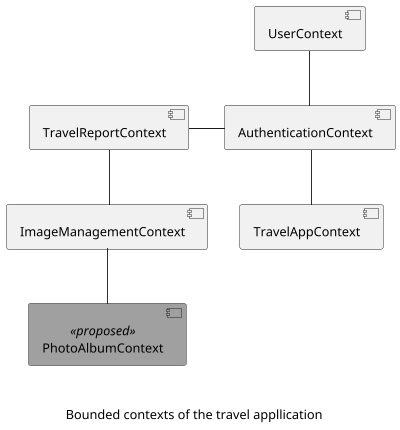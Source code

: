@startuml

scale 400 width
hide footbox
hide empty description
hide empty members
skinparam monochrome true
skinparam linetype ortho
caption \n\nBounded contexts of the travel appllication

skinparam component {
	backgroundColor<<proposed>> #a0a0a0
	backgroundColor<<shared lib>> #e8e8e8
}

[PhotoAlbumContext]  <<proposed>>

[AuthenticationContext] -up- [UserContext]
[TravelReportContext] -right- [AuthenticationContext]
[TravelReportContext] -down- [ImageManagementContext]
[PhotoAlbumContext] -up- [ImageManagementContext]
[AuthenticationContext] -down- [TravelAppContext]

@enduml

